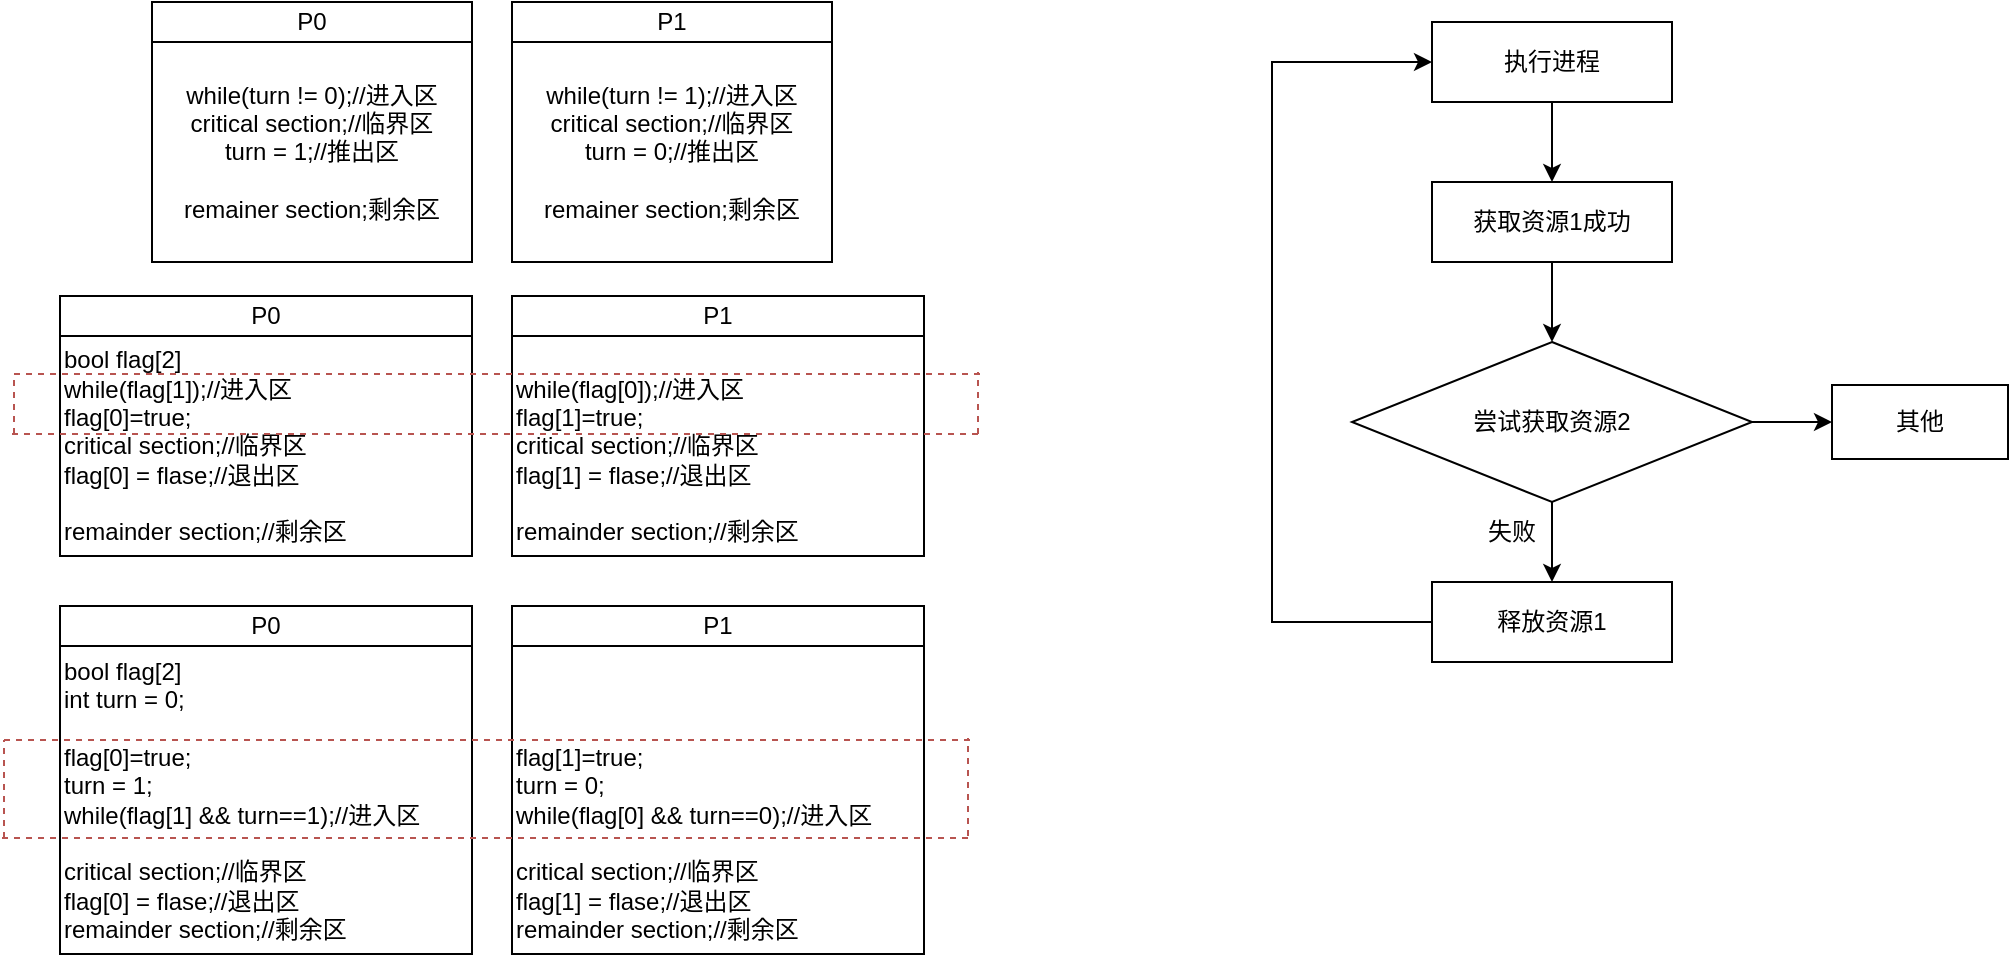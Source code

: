 <mxfile version="20.5.1" type="github">
  <diagram id="kuCDfmv4SUp6njtQ-Aiy" name="第 1 页">
    <mxGraphModel dx="677" dy="363" grid="0" gridSize="10" guides="1" tooltips="1" connect="1" arrows="1" fold="1" page="1" pageScale="1" pageWidth="4681" pageHeight="3300" math="0" shadow="0">
      <root>
        <mxCell id="0" />
        <mxCell id="1" parent="0" />
        <mxCell id="dfxC4bJ-A1TMJK5aVCNh-1" value="&lt;div&gt;while(turn != 0);//进入区&lt;/div&gt;&lt;div&gt;critical section;//临界区&lt;/div&gt;&lt;div&gt;turn = 1;//推出区&lt;/div&gt;&lt;div&gt;&lt;br&gt;&lt;/div&gt;&lt;div&gt;remainer section;剩余区&lt;/div&gt;" style="rounded=0;whiteSpace=wrap;html=1;" parent="1" vertex="1">
          <mxGeometry x="200" y="250" width="160" height="110" as="geometry" />
        </mxCell>
        <mxCell id="dfxC4bJ-A1TMJK5aVCNh-5" value="&lt;div&gt;while(turn != 1);//进入区&lt;/div&gt;&lt;div&gt;critical section;//临界区&lt;/div&gt;&lt;div&gt;turn = 0;//推出区&lt;/div&gt;&lt;div&gt;&lt;br&gt;&lt;/div&gt;&lt;div&gt;remainer section;剩余区&lt;/div&gt;" style="rounded=0;whiteSpace=wrap;html=1;" parent="1" vertex="1">
          <mxGeometry x="380" y="250" width="160" height="110" as="geometry" />
        </mxCell>
        <mxCell id="dfxC4bJ-A1TMJK5aVCNh-6" value="P0" style="rounded=0;whiteSpace=wrap;html=1;" parent="1" vertex="1">
          <mxGeometry x="200" y="230" width="160" height="20" as="geometry" />
        </mxCell>
        <mxCell id="dfxC4bJ-A1TMJK5aVCNh-7" value="P1" style="rounded=0;whiteSpace=wrap;html=1;" parent="1" vertex="1">
          <mxGeometry x="380" y="230" width="160" height="20" as="geometry" />
        </mxCell>
        <mxCell id="dfxC4bJ-A1TMJK5aVCNh-8" value="&lt;div&gt;bool flag[2]&lt;/div&gt;&lt;div&gt;while(flag[1]);//进入区&lt;/div&gt;&lt;div&gt;flag[0]=true;&amp;nbsp;&lt;/div&gt;&lt;div&gt;critical section;//临界区&lt;/div&gt;&lt;div&gt;flag[0] = flase;//退出区&lt;/div&gt;&lt;div&gt;&lt;br&gt;&lt;/div&gt;&lt;div&gt;remainder section;//剩余区&lt;/div&gt;" style="rounded=0;whiteSpace=wrap;html=1;align=left;" parent="1" vertex="1">
          <mxGeometry x="154" y="397" width="206" height="110" as="geometry" />
        </mxCell>
        <mxCell id="dfxC4bJ-A1TMJK5aVCNh-9" value="P0" style="rounded=0;whiteSpace=wrap;html=1;" parent="1" vertex="1">
          <mxGeometry x="154" y="377" width="206" height="20" as="geometry" />
        </mxCell>
        <mxCell id="dfxC4bJ-A1TMJK5aVCNh-12" value="&lt;div&gt;&lt;br&gt;&lt;/div&gt;&lt;div&gt;while(flag[0]);//进入区&lt;/div&gt;&lt;div&gt;flag[1]=true;&amp;nbsp;&lt;/div&gt;&lt;div&gt;critical section;//临界区&lt;/div&gt;&lt;div&gt;flag[1] = flase;//退出区&lt;/div&gt;&lt;div&gt;&lt;br&gt;&lt;/div&gt;&lt;div&gt;remainder section;//剩余区&lt;/div&gt;" style="rounded=0;whiteSpace=wrap;html=1;align=left;" parent="1" vertex="1">
          <mxGeometry x="380" y="397" width="206" height="110" as="geometry" />
        </mxCell>
        <mxCell id="dfxC4bJ-A1TMJK5aVCNh-13" value="P1" style="rounded=0;whiteSpace=wrap;html=1;" parent="1" vertex="1">
          <mxGeometry x="380" y="377" width="206" height="20" as="geometry" />
        </mxCell>
        <mxCell id="dfxC4bJ-A1TMJK5aVCNh-14" value="" style="endArrow=none;dashed=1;html=1;rounded=0;fillColor=#f8cecc;strokeColor=#b85450;" parent="1" edge="1">
          <mxGeometry width="50" height="50" relative="1" as="geometry">
            <mxPoint x="131" y="416" as="sourcePoint" />
            <mxPoint x="615" y="416" as="targetPoint" />
          </mxGeometry>
        </mxCell>
        <mxCell id="dfxC4bJ-A1TMJK5aVCNh-15" value="" style="endArrow=none;dashed=1;html=1;rounded=0;fillColor=#f8cecc;strokeColor=#b85450;" parent="1" edge="1">
          <mxGeometry width="50" height="50" relative="1" as="geometry">
            <mxPoint x="130" y="446" as="sourcePoint" />
            <mxPoint x="614" y="446" as="targetPoint" />
          </mxGeometry>
        </mxCell>
        <mxCell id="dfxC4bJ-A1TMJK5aVCNh-16" value="" style="endArrow=none;dashed=1;html=1;rounded=0;fillColor=#f8cecc;strokeColor=#b85450;" parent="1" edge="1">
          <mxGeometry width="50" height="50" relative="1" as="geometry">
            <mxPoint x="131" y="446" as="sourcePoint" />
            <mxPoint x="131" y="416" as="targetPoint" />
          </mxGeometry>
        </mxCell>
        <mxCell id="dfxC4bJ-A1TMJK5aVCNh-17" value="" style="endArrow=none;dashed=1;html=1;rounded=0;fillColor=#f8cecc;strokeColor=#b85450;" parent="1" edge="1">
          <mxGeometry width="50" height="50" relative="1" as="geometry">
            <mxPoint x="613" y="446" as="sourcePoint" />
            <mxPoint x="613" y="415" as="targetPoint" />
          </mxGeometry>
        </mxCell>
        <mxCell id="dfxC4bJ-A1TMJK5aVCNh-18" value="&lt;div&gt;bool flag[2]&lt;/div&gt;&lt;div&gt;int turn = 0;&lt;/div&gt;&lt;div&gt;&lt;br&gt;&lt;/div&gt;&lt;div&gt;flag[0]=true;&amp;nbsp;&lt;/div&gt;&lt;div&gt;turn = 1;&lt;/div&gt;&lt;div&gt;while(flag[1] &amp;amp;&amp;amp; turn==1);//进入区&lt;/div&gt;&lt;div&gt;&lt;br&gt;&lt;/div&gt;&lt;div&gt;critical section;//临界区&lt;/div&gt;&lt;div&gt;flag[0] = flase;//退出区&lt;/div&gt;&lt;div&gt;remainder section;//剩余区&lt;/div&gt;" style="rounded=0;whiteSpace=wrap;html=1;align=left;" parent="1" vertex="1">
          <mxGeometry x="154" y="552" width="206" height="154" as="geometry" />
        </mxCell>
        <mxCell id="dfxC4bJ-A1TMJK5aVCNh-19" value="P0" style="rounded=0;whiteSpace=wrap;html=1;" parent="1" vertex="1">
          <mxGeometry x="154" y="532" width="206" height="20" as="geometry" />
        </mxCell>
        <mxCell id="dfxC4bJ-A1TMJK5aVCNh-20" value="&lt;div&gt;&lt;br&gt;&lt;/div&gt;&lt;div&gt;&lt;br&gt;&lt;/div&gt;&lt;div&gt;&lt;br&gt;&lt;/div&gt;&lt;div&gt;flag[1]=true;&amp;nbsp;&lt;/div&gt;&lt;div&gt;turn = 0;&lt;/div&gt;&lt;div&gt;while(flag[0] &amp;amp;&amp;amp; turn==0);//进入区&lt;/div&gt;&lt;div&gt;&lt;br&gt;&lt;/div&gt;&lt;div&gt;critical section;//临界区&lt;/div&gt;&lt;div&gt;flag[1] = flase;//退出区&lt;/div&gt;&lt;div&gt;remainder section;//剩余区&lt;/div&gt;" style="rounded=0;whiteSpace=wrap;html=1;align=left;" parent="1" vertex="1">
          <mxGeometry x="380" y="552" width="206" height="154" as="geometry" />
        </mxCell>
        <mxCell id="dfxC4bJ-A1TMJK5aVCNh-21" value="P1" style="rounded=0;whiteSpace=wrap;html=1;" parent="1" vertex="1">
          <mxGeometry x="380" y="532" width="206" height="20" as="geometry" />
        </mxCell>
        <mxCell id="dfxC4bJ-A1TMJK5aVCNh-22" value="" style="endArrow=none;dashed=1;html=1;rounded=0;fillColor=#f8cecc;strokeColor=#b85450;" parent="1" edge="1">
          <mxGeometry width="50" height="50" relative="1" as="geometry">
            <mxPoint x="126" y="599" as="sourcePoint" />
            <mxPoint x="610" y="599" as="targetPoint" />
          </mxGeometry>
        </mxCell>
        <mxCell id="dfxC4bJ-A1TMJK5aVCNh-23" value="" style="endArrow=none;dashed=1;html=1;rounded=0;fillColor=#f8cecc;strokeColor=#b85450;" parent="1" edge="1">
          <mxGeometry width="50" height="50" relative="1" as="geometry">
            <mxPoint x="125" y="648" as="sourcePoint" />
            <mxPoint x="609" y="648" as="targetPoint" />
          </mxGeometry>
        </mxCell>
        <mxCell id="dfxC4bJ-A1TMJK5aVCNh-24" value="" style="endArrow=none;dashed=1;html=1;rounded=0;fillColor=#f8cecc;strokeColor=#b85450;" parent="1" edge="1">
          <mxGeometry width="50" height="50" relative="1" as="geometry">
            <mxPoint x="126" y="648" as="sourcePoint" />
            <mxPoint x="126" y="599" as="targetPoint" />
          </mxGeometry>
        </mxCell>
        <mxCell id="dfxC4bJ-A1TMJK5aVCNh-25" value="" style="endArrow=none;dashed=1;html=1;rounded=0;fillColor=#f8cecc;strokeColor=#b85450;" parent="1" edge="1">
          <mxGeometry width="50" height="50" relative="1" as="geometry">
            <mxPoint x="608" y="647" as="sourcePoint" />
            <mxPoint x="608" y="598" as="targetPoint" />
          </mxGeometry>
        </mxCell>
        <mxCell id="M6-8wCJLLTMq1eHye1R4-1" value="获取资源1成功" style="rounded=0;whiteSpace=wrap;html=1;" vertex="1" parent="1">
          <mxGeometry x="840" y="320" width="120" height="40" as="geometry" />
        </mxCell>
        <mxCell id="M6-8wCJLLTMq1eHye1R4-2" value="尝试获取资源2" style="rhombus;whiteSpace=wrap;html=1;" vertex="1" parent="1">
          <mxGeometry x="800" y="400" width="200" height="80" as="geometry" />
        </mxCell>
        <mxCell id="M6-8wCJLLTMq1eHye1R4-3" value="" style="endArrow=classic;html=1;rounded=0;exitX=0.5;exitY=1;exitDx=0;exitDy=0;entryX=0.5;entryY=0;entryDx=0;entryDy=0;" edge="1" parent="1" source="M6-8wCJLLTMq1eHye1R4-1" target="M6-8wCJLLTMq1eHye1R4-2">
          <mxGeometry width="50" height="50" relative="1" as="geometry">
            <mxPoint x="830" y="480" as="sourcePoint" />
            <mxPoint x="880" y="430" as="targetPoint" />
          </mxGeometry>
        </mxCell>
        <mxCell id="M6-8wCJLLTMq1eHye1R4-5" value="失败" style="text;html=1;strokeColor=none;fillColor=none;align=center;verticalAlign=middle;whiteSpace=wrap;rounded=0;" vertex="1" parent="1">
          <mxGeometry x="850" y="480" width="60" height="30" as="geometry" />
        </mxCell>
        <mxCell id="M6-8wCJLLTMq1eHye1R4-6" value="" style="endArrow=classic;html=1;rounded=0;exitX=0.5;exitY=1;exitDx=0;exitDy=0;entryX=0.5;entryY=0;entryDx=0;entryDy=0;entryPerimeter=0;" edge="1" parent="1" source="M6-8wCJLLTMq1eHye1R4-2" target="M6-8wCJLLTMq1eHye1R4-7">
          <mxGeometry width="50" height="50" relative="1" as="geometry">
            <mxPoint x="830" y="480" as="sourcePoint" />
            <mxPoint x="880" y="430" as="targetPoint" />
          </mxGeometry>
        </mxCell>
        <mxCell id="M6-8wCJLLTMq1eHye1R4-7" value="释放资源1" style="rounded=0;whiteSpace=wrap;html=1;" vertex="1" parent="1">
          <mxGeometry x="840" y="520" width="120" height="40" as="geometry" />
        </mxCell>
        <mxCell id="M6-8wCJLLTMq1eHye1R4-9" value="执行进程" style="rounded=0;whiteSpace=wrap;html=1;" vertex="1" parent="1">
          <mxGeometry x="840" y="240" width="120" height="40" as="geometry" />
        </mxCell>
        <mxCell id="M6-8wCJLLTMq1eHye1R4-10" value="" style="endArrow=classic;html=1;rounded=0;exitX=0.5;exitY=1;exitDx=0;exitDy=0;entryX=0.5;entryY=0;entryDx=0;entryDy=0;" edge="1" parent="1" source="M6-8wCJLLTMq1eHye1R4-9" target="M6-8wCJLLTMq1eHye1R4-1">
          <mxGeometry width="50" height="50" relative="1" as="geometry">
            <mxPoint x="830" y="400" as="sourcePoint" />
            <mxPoint x="880" y="350" as="targetPoint" />
          </mxGeometry>
        </mxCell>
        <mxCell id="M6-8wCJLLTMq1eHye1R4-11" value="" style="endArrow=classic;html=1;rounded=0;exitX=0;exitY=0.5;exitDx=0;exitDy=0;entryX=0;entryY=0.5;entryDx=0;entryDy=0;fontColor=default;labelBackgroundColor=default;strokeColor=default;" edge="1" parent="1" source="M6-8wCJLLTMq1eHye1R4-7" target="M6-8wCJLLTMq1eHye1R4-9">
          <mxGeometry width="50" height="50" relative="1" as="geometry">
            <mxPoint x="830" y="520" as="sourcePoint" />
            <mxPoint x="880" y="470" as="targetPoint" />
            <Array as="points">
              <mxPoint x="760" y="540" />
              <mxPoint x="760" y="260" />
            </Array>
          </mxGeometry>
        </mxCell>
        <mxCell id="M6-8wCJLLTMq1eHye1R4-12" value="" style="endArrow=classic;html=1;rounded=0;labelBackgroundColor=default;strokeColor=default;fontColor=default;exitX=1;exitY=0.5;exitDx=0;exitDy=0;entryX=0;entryY=0.5;entryDx=0;entryDy=0;" edge="1" parent="1" source="M6-8wCJLLTMq1eHye1R4-2" target="M6-8wCJLLTMq1eHye1R4-13">
          <mxGeometry width="50" height="50" relative="1" as="geometry">
            <mxPoint x="855" y="442" as="sourcePoint" />
            <mxPoint x="1045" y="440" as="targetPoint" />
          </mxGeometry>
        </mxCell>
        <mxCell id="M6-8wCJLLTMq1eHye1R4-13" value="其他" style="rounded=0;whiteSpace=wrap;html=1;fontColor=default;fillColor=default;" vertex="1" parent="1">
          <mxGeometry x="1040" y="421.5" width="88" height="37" as="geometry" />
        </mxCell>
      </root>
    </mxGraphModel>
  </diagram>
</mxfile>
